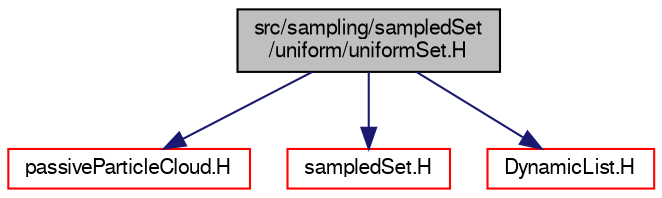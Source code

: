 digraph "src/sampling/sampledSet/uniform/uniformSet.H"
{
  bgcolor="transparent";
  edge [fontname="FreeSans",fontsize="10",labelfontname="FreeSans",labelfontsize="10"];
  node [fontname="FreeSans",fontsize="10",shape=record];
  Node0 [label="src/sampling/sampledSet\l/uniform/uniformSet.H",height=0.2,width=0.4,color="black", fillcolor="grey75", style="filled", fontcolor="black"];
  Node0 -> Node1 [color="midnightblue",fontsize="10",style="solid",fontname="FreeSans"];
  Node1 [label="passiveParticleCloud.H",height=0.2,width=0.4,color="red",URL="$a04910.html"];
  Node0 -> Node297 [color="midnightblue",fontsize="10",style="solid",fontname="FreeSans"];
  Node297 [label="sampledSet.H",height=0.2,width=0.4,color="red",URL="$a14657.html"];
  Node0 -> Node96 [color="midnightblue",fontsize="10",style="solid",fontname="FreeSans"];
  Node96 [label="DynamicList.H",height=0.2,width=0.4,color="red",URL="$a08633.html"];
}
